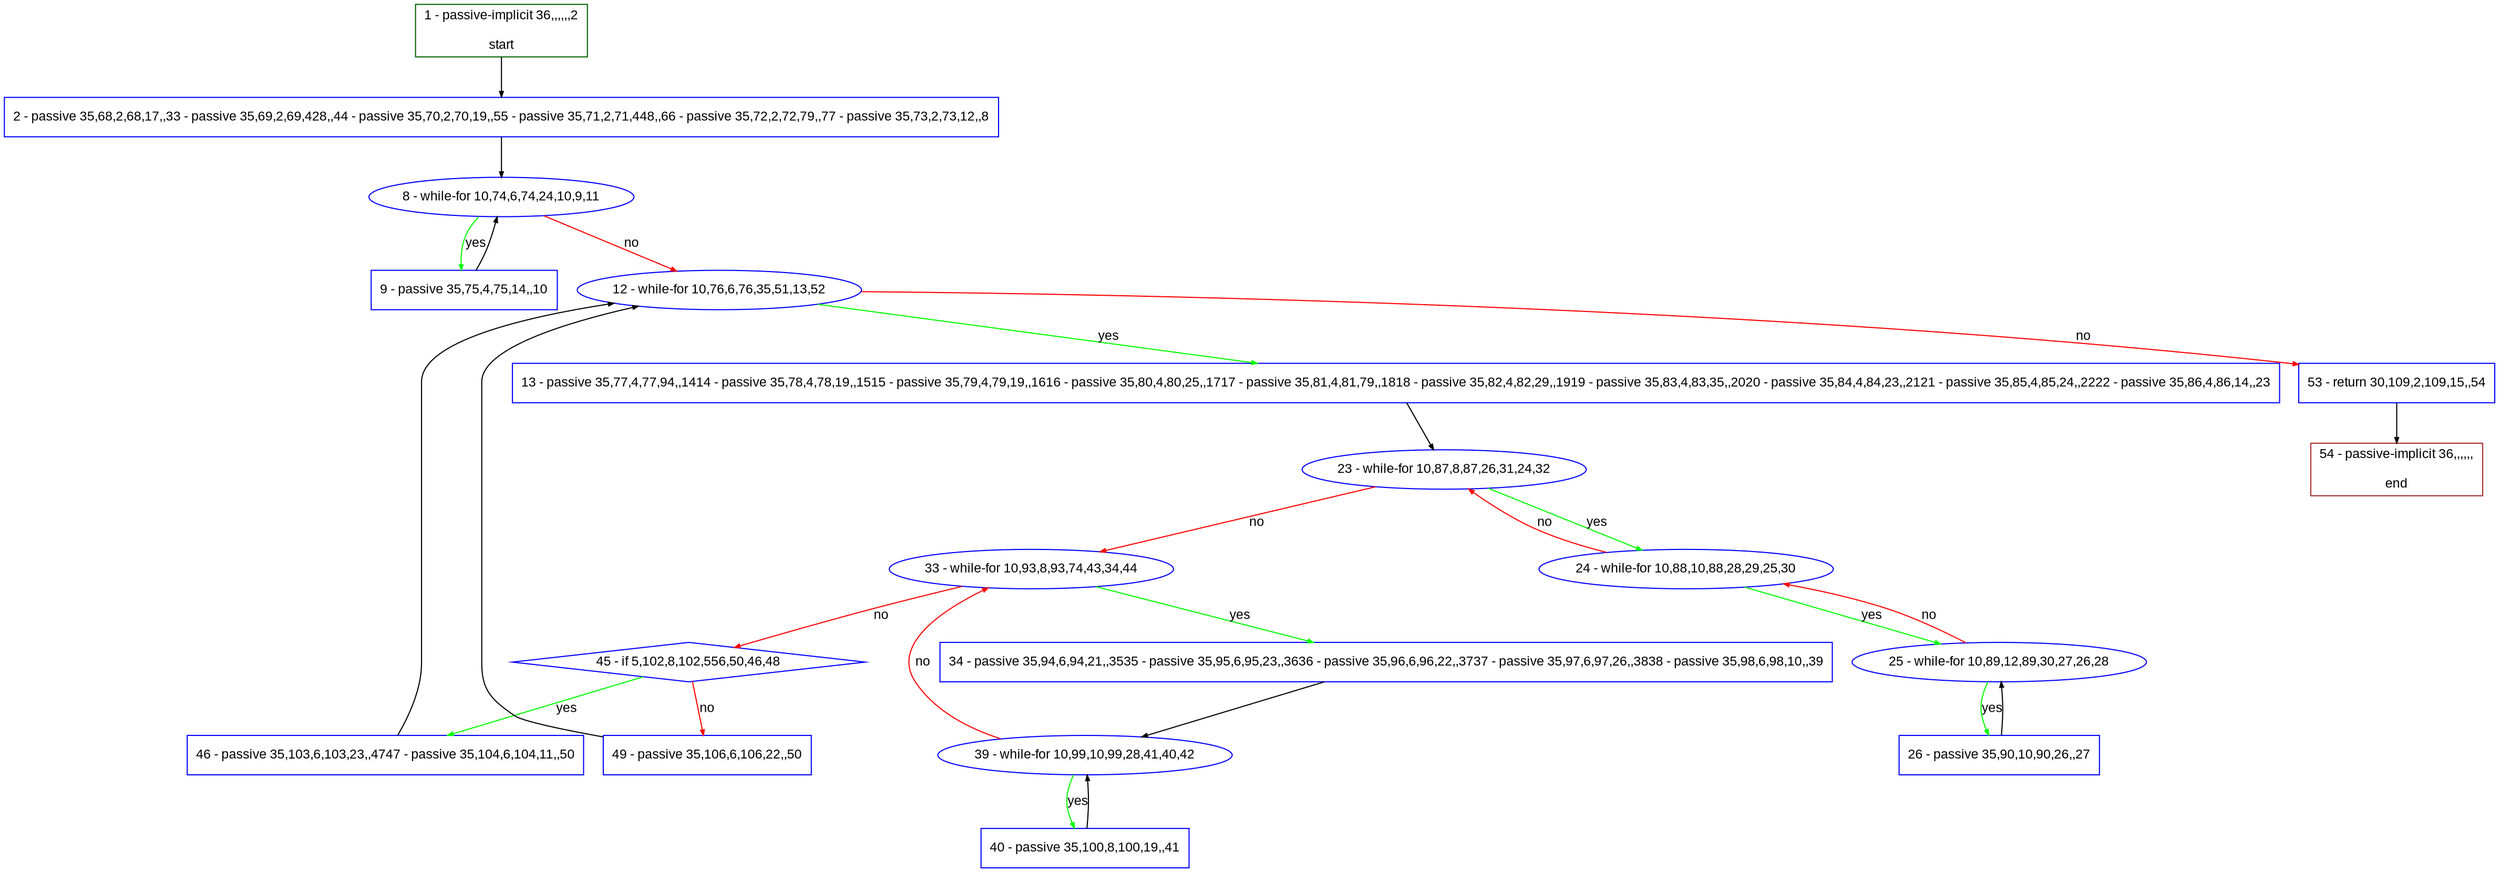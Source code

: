 digraph "" {
  graph [pack="true", label="", fontsize="12", packmode="clust", fontname="Arial", fillcolor="#FFFFCC", bgcolor="white", style="rounded,filled", compound="true"];
  node [node_initialized="no", label="", color="grey", fontsize="12", fillcolor="white", fontname="Arial", style="filled", shape="rectangle", compound="true", fixedsize="false"];
  edge [fontcolor="black", arrowhead="normal", arrowtail="none", arrowsize="0.5", ltail="", label="", color="black", fontsize="12", lhead="", fontname="Arial", dir="forward", compound="true"];
  __N1 [label="2 - passive 35,68,2,68,17,,33 - passive 35,69,2,69,428,,44 - passive 35,70,2,70,19,,55 - passive 35,71,2,71,448,,66 - passive 35,72,2,72,79,,77 - passive 35,73,2,73,12,,8", color="#0000ff", fillcolor="#ffffff", style="filled", shape="box"];
  __N2 [label="1 - passive-implicit 36,,,,,,2\n\nstart", color="#006400", fillcolor="#ffffff", style="filled", shape="box"];
  __N3 [label="8 - while-for 10,74,6,74,24,10,9,11", color="#0000ff", fillcolor="#ffffff", style="filled", shape="oval"];
  __N4 [label="9 - passive 35,75,4,75,14,,10", color="#0000ff", fillcolor="#ffffff", style="filled", shape="box"];
  __N5 [label="12 - while-for 10,76,6,76,35,51,13,52", color="#0000ff", fillcolor="#ffffff", style="filled", shape="oval"];
  __N6 [label="13 - passive 35,77,4,77,94,,1414 - passive 35,78,4,78,19,,1515 - passive 35,79,4,79,19,,1616 - passive 35,80,4,80,25,,1717 - passive 35,81,4,81,79,,1818 - passive 35,82,4,82,29,,1919 - passive 35,83,4,83,35,,2020 - passive 35,84,4,84,23,,2121 - passive 35,85,4,85,24,,2222 - passive 35,86,4,86,14,,23", color="#0000ff", fillcolor="#ffffff", style="filled", shape="box"];
  __N7 [label="53 - return 30,109,2,109,15,,54", color="#0000ff", fillcolor="#ffffff", style="filled", shape="box"];
  __N8 [label="23 - while-for 10,87,8,87,26,31,24,32", color="#0000ff", fillcolor="#ffffff", style="filled", shape="oval"];
  __N9 [label="24 - while-for 10,88,10,88,28,29,25,30", color="#0000ff", fillcolor="#ffffff", style="filled", shape="oval"];
  __N10 [label="33 - while-for 10,93,8,93,74,43,34,44", color="#0000ff", fillcolor="#ffffff", style="filled", shape="oval"];
  __N11 [label="25 - while-for 10,89,12,89,30,27,26,28", color="#0000ff", fillcolor="#ffffff", style="filled", shape="oval"];
  __N12 [label="26 - passive 35,90,10,90,26,,27", color="#0000ff", fillcolor="#ffffff", style="filled", shape="box"];
  __N13 [label="34 - passive 35,94,6,94,21,,3535 - passive 35,95,6,95,23,,3636 - passive 35,96,6,96,22,,3737 - passive 35,97,6,97,26,,3838 - passive 35,98,6,98,10,,39", color="#0000ff", fillcolor="#ffffff", style="filled", shape="box"];
  __N14 [label="45 - if 5,102,8,102,556,50,46,48", color="#0000ff", fillcolor="#ffffff", style="filled", shape="diamond"];
  __N15 [label="39 - while-for 10,99,10,99,28,41,40,42", color="#0000ff", fillcolor="#ffffff", style="filled", shape="oval"];
  __N16 [label="40 - passive 35,100,8,100,19,,41", color="#0000ff", fillcolor="#ffffff", style="filled", shape="box"];
  __N17 [label="46 - passive 35,103,6,103,23,,4747 - passive 35,104,6,104,11,,50", color="#0000ff", fillcolor="#ffffff", style="filled", shape="box"];
  __N18 [label="49 - passive 35,106,6,106,22,,50", color="#0000ff", fillcolor="#ffffff", style="filled", shape="box"];
  __N19 [label="54 - passive-implicit 36,,,,,,\n\nend", color="#a52a2a", fillcolor="#ffffff", style="filled", shape="box"];
  __N2 -> __N1 [arrowhead="normal", arrowtail="none", color="#000000", label="", dir="forward"];
  __N1 -> __N3 [arrowhead="normal", arrowtail="none", color="#000000", label="", dir="forward"];
  __N3 -> __N4 [arrowhead="normal", arrowtail="none", color="#00ff00", label="yes", dir="forward"];
  __N4 -> __N3 [arrowhead="normal", arrowtail="none", color="#000000", label="", dir="forward"];
  __N3 -> __N5 [arrowhead="normal", arrowtail="none", color="#ff0000", label="no", dir="forward"];
  __N5 -> __N6 [arrowhead="normal", arrowtail="none", color="#00ff00", label="yes", dir="forward"];
  __N5 -> __N7 [arrowhead="normal", arrowtail="none", color="#ff0000", label="no", dir="forward"];
  __N6 -> __N8 [arrowhead="normal", arrowtail="none", color="#000000", label="", dir="forward"];
  __N8 -> __N9 [arrowhead="normal", arrowtail="none", color="#00ff00", label="yes", dir="forward"];
  __N9 -> __N8 [arrowhead="normal", arrowtail="none", color="#ff0000", label="no", dir="forward"];
  __N8 -> __N10 [arrowhead="normal", arrowtail="none", color="#ff0000", label="no", dir="forward"];
  __N9 -> __N11 [arrowhead="normal", arrowtail="none", color="#00ff00", label="yes", dir="forward"];
  __N11 -> __N9 [arrowhead="normal", arrowtail="none", color="#ff0000", label="no", dir="forward"];
  __N11 -> __N12 [arrowhead="normal", arrowtail="none", color="#00ff00", label="yes", dir="forward"];
  __N12 -> __N11 [arrowhead="normal", arrowtail="none", color="#000000", label="", dir="forward"];
  __N10 -> __N13 [arrowhead="normal", arrowtail="none", color="#00ff00", label="yes", dir="forward"];
  __N10 -> __N14 [arrowhead="normal", arrowtail="none", color="#ff0000", label="no", dir="forward"];
  __N13 -> __N15 [arrowhead="normal", arrowtail="none", color="#000000", label="", dir="forward"];
  __N15 -> __N10 [arrowhead="normal", arrowtail="none", color="#ff0000", label="no", dir="forward"];
  __N15 -> __N16 [arrowhead="normal", arrowtail="none", color="#00ff00", label="yes", dir="forward"];
  __N16 -> __N15 [arrowhead="normal", arrowtail="none", color="#000000", label="", dir="forward"];
  __N14 -> __N17 [arrowhead="normal", arrowtail="none", color="#00ff00", label="yes", dir="forward"];
  __N14 -> __N18 [arrowhead="normal", arrowtail="none", color="#ff0000", label="no", dir="forward"];
  __N17 -> __N5 [arrowhead="normal", arrowtail="none", color="#000000", label="", dir="forward"];
  __N18 -> __N5 [arrowhead="normal", arrowtail="none", color="#000000", label="", dir="forward"];
  __N7 -> __N19 [arrowhead="normal", arrowtail="none", color="#000000", label="", dir="forward"];
}
